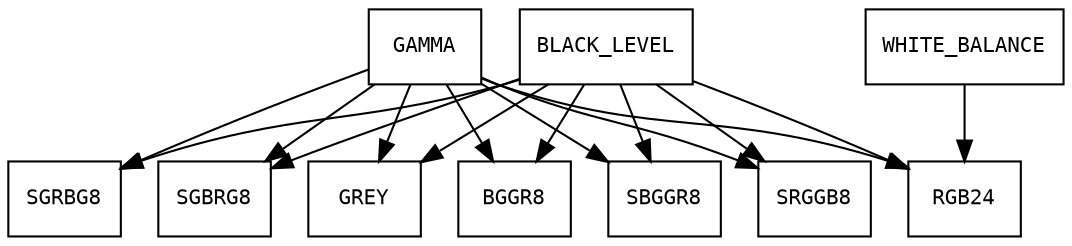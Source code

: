 digraph mpix_op_convert_list {
    node [fontname=monospace, fontsize=10, shape=record];

    BGGR8 [ label="BGGR8" URL="@ref MPIX_FMT_BGGR8"];
    BLACK_LEVEL [ label="BLACK_LEVEL" URL="@ref MPIX_CORRECTION_BLACK_LEVEL"];
    BLACK_LEVEL -> BGGR8 [label="", fontname=monospace, fontsize=9];

    SBGGR8 [ label="SBGGR8" URL="@ref MPIX_FMT_SBGGR8"];
    BLACK_LEVEL [ label="BLACK_LEVEL" URL="@ref MPIX_CORRECTION_BLACK_LEVEL"];
    BLACK_LEVEL -> SBGGR8 [label="", fontname=monospace, fontsize=9];

    SRGGB8 [ label="SRGGB8" URL="@ref MPIX_FMT_SRGGB8"];
    BLACK_LEVEL [ label="BLACK_LEVEL" URL="@ref MPIX_CORRECTION_BLACK_LEVEL"];
    BLACK_LEVEL -> SRGGB8 [label="", fontname=monospace, fontsize=9];

    SGRBG8 [ label="SGRBG8" URL="@ref MPIX_FMT_SGRBG8"];
    BLACK_LEVEL [ label="BLACK_LEVEL" URL="@ref MPIX_CORRECTION_BLACK_LEVEL"];
    BLACK_LEVEL -> SGRBG8 [label="", fontname=monospace, fontsize=9];

    SGBRG8 [ label="SGBRG8" URL="@ref MPIX_FMT_SGBRG8"];
    BLACK_LEVEL [ label="BLACK_LEVEL" URL="@ref MPIX_CORRECTION_BLACK_LEVEL"];
    BLACK_LEVEL -> SGBRG8 [label="", fontname=monospace, fontsize=9];

    GREY [ label="GREY" URL="@ref MPIX_FMT_GREY"];
    BLACK_LEVEL [ label="BLACK_LEVEL" URL="@ref MPIX_CORRECTION_BLACK_LEVEL"];
    BLACK_LEVEL -> GREY [label="", fontname=monospace, fontsize=9];

    RGB24 [ label="RGB24" URL="@ref MPIX_FMT_RGB24"];
    BLACK_LEVEL [ label="BLACK_LEVEL" URL="@ref MPIX_CORRECTION_BLACK_LEVEL"];
    BLACK_LEVEL -> RGB24 [label="", fontname=monospace, fontsize=9];

    RGB24 [ label="RGB24" URL="@ref MPIX_FMT_RGB24"];
    WHITE_BALANCE [ label="WHITE_BALANCE" URL="@ref MPIX_CORRECTION_WHITE_BALANCE"];
    WHITE_BALANCE -> RGB24 [label="", fontname=monospace, fontsize=9];

    BGGR8 [ label="BGGR8" URL="@ref MPIX_FMT_BGGR8"];
    GAMMA [ label="GAMMA" URL="@ref MPIX_CORRECTION_GAMMA"];
    GAMMA -> BGGR8 [label="", fontname=monospace, fontsize=9];

    SBGGR8 [ label="SBGGR8" URL="@ref MPIX_FMT_SBGGR8"];
    GAMMA [ label="GAMMA" URL="@ref MPIX_CORRECTION_GAMMA"];
    GAMMA -> SBGGR8 [label="", fontname=monospace, fontsize=9];

    SRGGB8 [ label="SRGGB8" URL="@ref MPIX_FMT_SRGGB8"];
    GAMMA [ label="GAMMA" URL="@ref MPIX_CORRECTION_GAMMA"];
    GAMMA -> SRGGB8 [label="", fontname=monospace, fontsize=9];

    SGRBG8 [ label="SGRBG8" URL="@ref MPIX_FMT_SGRBG8"];
    GAMMA [ label="GAMMA" URL="@ref MPIX_CORRECTION_GAMMA"];
    GAMMA -> SGRBG8 [label="", fontname=monospace, fontsize=9];

    SGBRG8 [ label="SGBRG8" URL="@ref MPIX_FMT_SGBRG8"];
    GAMMA [ label="GAMMA" URL="@ref MPIX_CORRECTION_GAMMA"];
    GAMMA -> SGBRG8 [label="", fontname=monospace, fontsize=9];

    GREY [ label="GREY" URL="@ref MPIX_FMT_GREY"];
    GAMMA [ label="GAMMA" URL="@ref MPIX_CORRECTION_GAMMA"];
    GAMMA -> GREY [label="", fontname=monospace, fontsize=9];

    RGB24 [ label="RGB24" URL="@ref MPIX_FMT_RGB24"];
    GAMMA [ label="GAMMA" URL="@ref MPIX_CORRECTION_GAMMA"];
    GAMMA -> RGB24 [label="", fontname=monospace, fontsize=9];
}
